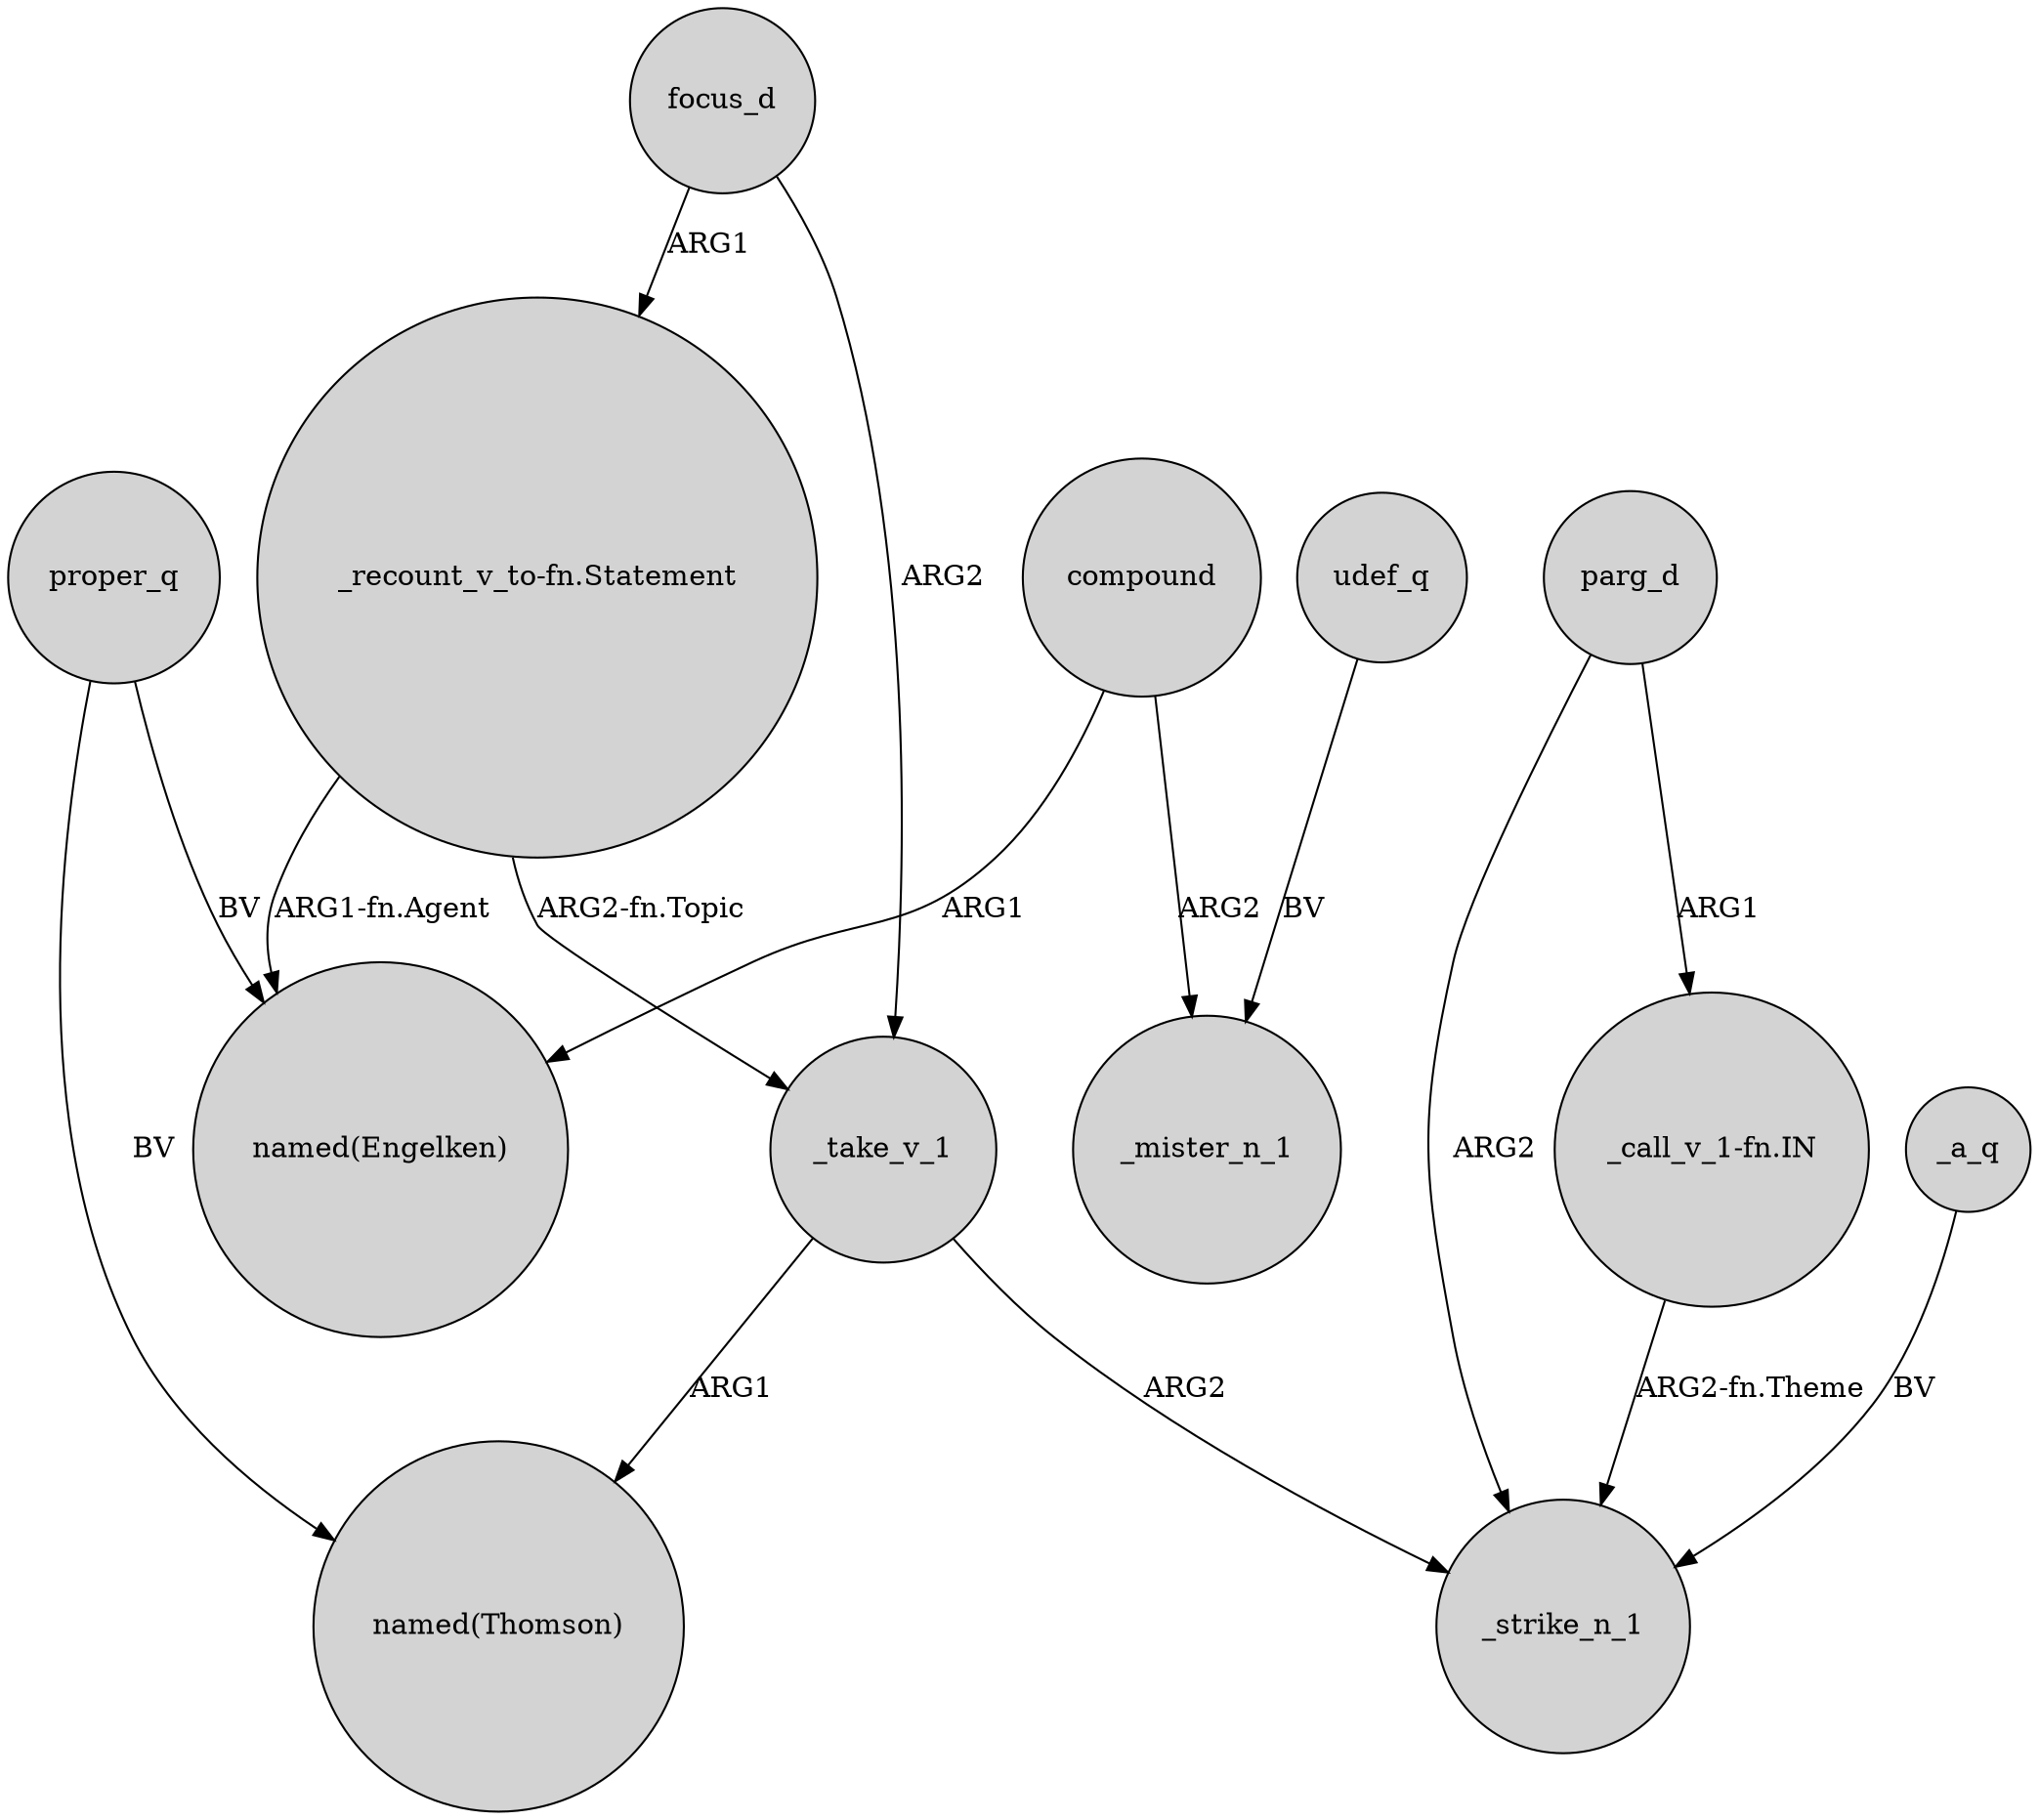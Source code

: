 digraph {
	node [shape=circle style=filled]
	"_recount_v_to-fn.Statement" -> "named(Engelken)" [label="ARG1-fn.Agent"]
	focus_d -> _take_v_1 [label=ARG2]
	udef_q -> _mister_n_1 [label=BV]
	parg_d -> _strike_n_1 [label=ARG2]
	compound -> "named(Engelken)" [label=ARG1]
	"_call_v_1-fn.IN" -> _strike_n_1 [label="ARG2-fn.Theme"]
	"_recount_v_to-fn.Statement" -> _take_v_1 [label="ARG2-fn.Topic"]
	_a_q -> _strike_n_1 [label=BV]
	proper_q -> "named(Thomson)" [label=BV]
	proper_q -> "named(Engelken)" [label=BV]
	parg_d -> "_call_v_1-fn.IN" [label=ARG1]
	focus_d -> "_recount_v_to-fn.Statement" [label=ARG1]
	_take_v_1 -> "named(Thomson)" [label=ARG1]
	compound -> _mister_n_1 [label=ARG2]
	_take_v_1 -> _strike_n_1 [label=ARG2]
}
